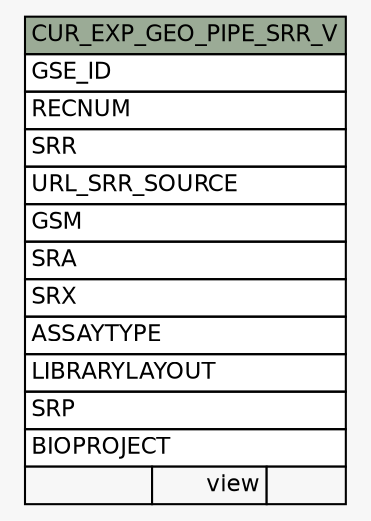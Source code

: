 // dot 2.38.0 on Windows 10 10.0
// SchemaSpy rev Unknown
digraph "CUR_EXP_GEO_PIPE_SRR_V" {
  graph [
    rankdir="RL"
    bgcolor="#f7f7f7"
    nodesep="0.18"
    ranksep="0.46"
    fontname="Helvetica"
    fontsize="11"
  ];
  node [
    fontname="Helvetica"
    fontsize="11"
    shape="plaintext"
  ];
  edge [
    arrowsize="0.8"
  ];
  "CUR_EXP_GEO_PIPE_SRR_V" [
    label=<
    <TABLE BORDER="0" CELLBORDER="1" CELLSPACING="0" BGCOLOR="#ffffff">
      <TR><TD COLSPAN="3" BGCOLOR="#9bab96" ALIGN="CENTER">CUR_EXP_GEO_PIPE_SRR_V</TD></TR>
      <TR><TD PORT="GSE_ID" COLSPAN="3" ALIGN="LEFT">GSE_ID</TD></TR>
      <TR><TD PORT="RECNUM" COLSPAN="3" ALIGN="LEFT">RECNUM</TD></TR>
      <TR><TD PORT="SRR" COLSPAN="3" ALIGN="LEFT">SRR</TD></TR>
      <TR><TD PORT="URL_SRR_SOURCE" COLSPAN="3" ALIGN="LEFT">URL_SRR_SOURCE</TD></TR>
      <TR><TD PORT="GSM" COLSPAN="3" ALIGN="LEFT">GSM</TD></TR>
      <TR><TD PORT="SRA" COLSPAN="3" ALIGN="LEFT">SRA</TD></TR>
      <TR><TD PORT="SRX" COLSPAN="3" ALIGN="LEFT">SRX</TD></TR>
      <TR><TD PORT="ASSAYTYPE" COLSPAN="3" ALIGN="LEFT">ASSAYTYPE</TD></TR>
      <TR><TD PORT="LIBRARYLAYOUT" COLSPAN="3" ALIGN="LEFT">LIBRARYLAYOUT</TD></TR>
      <TR><TD PORT="SRP" COLSPAN="3" ALIGN="LEFT">SRP</TD></TR>
      <TR><TD PORT="BIOPROJECT" COLSPAN="3" ALIGN="LEFT">BIOPROJECT</TD></TR>
      <TR><TD ALIGN="LEFT" BGCOLOR="#f7f7f7">  </TD><TD ALIGN="RIGHT" BGCOLOR="#f7f7f7">view</TD><TD ALIGN="RIGHT" BGCOLOR="#f7f7f7">  </TD></TR>
    </TABLE>>
    URL="tables/CUR_EXP_GEO_PIPE_SRR_V.html"
    tooltip="CUR_EXP_GEO_PIPE_SRR_V"
  ];
}
